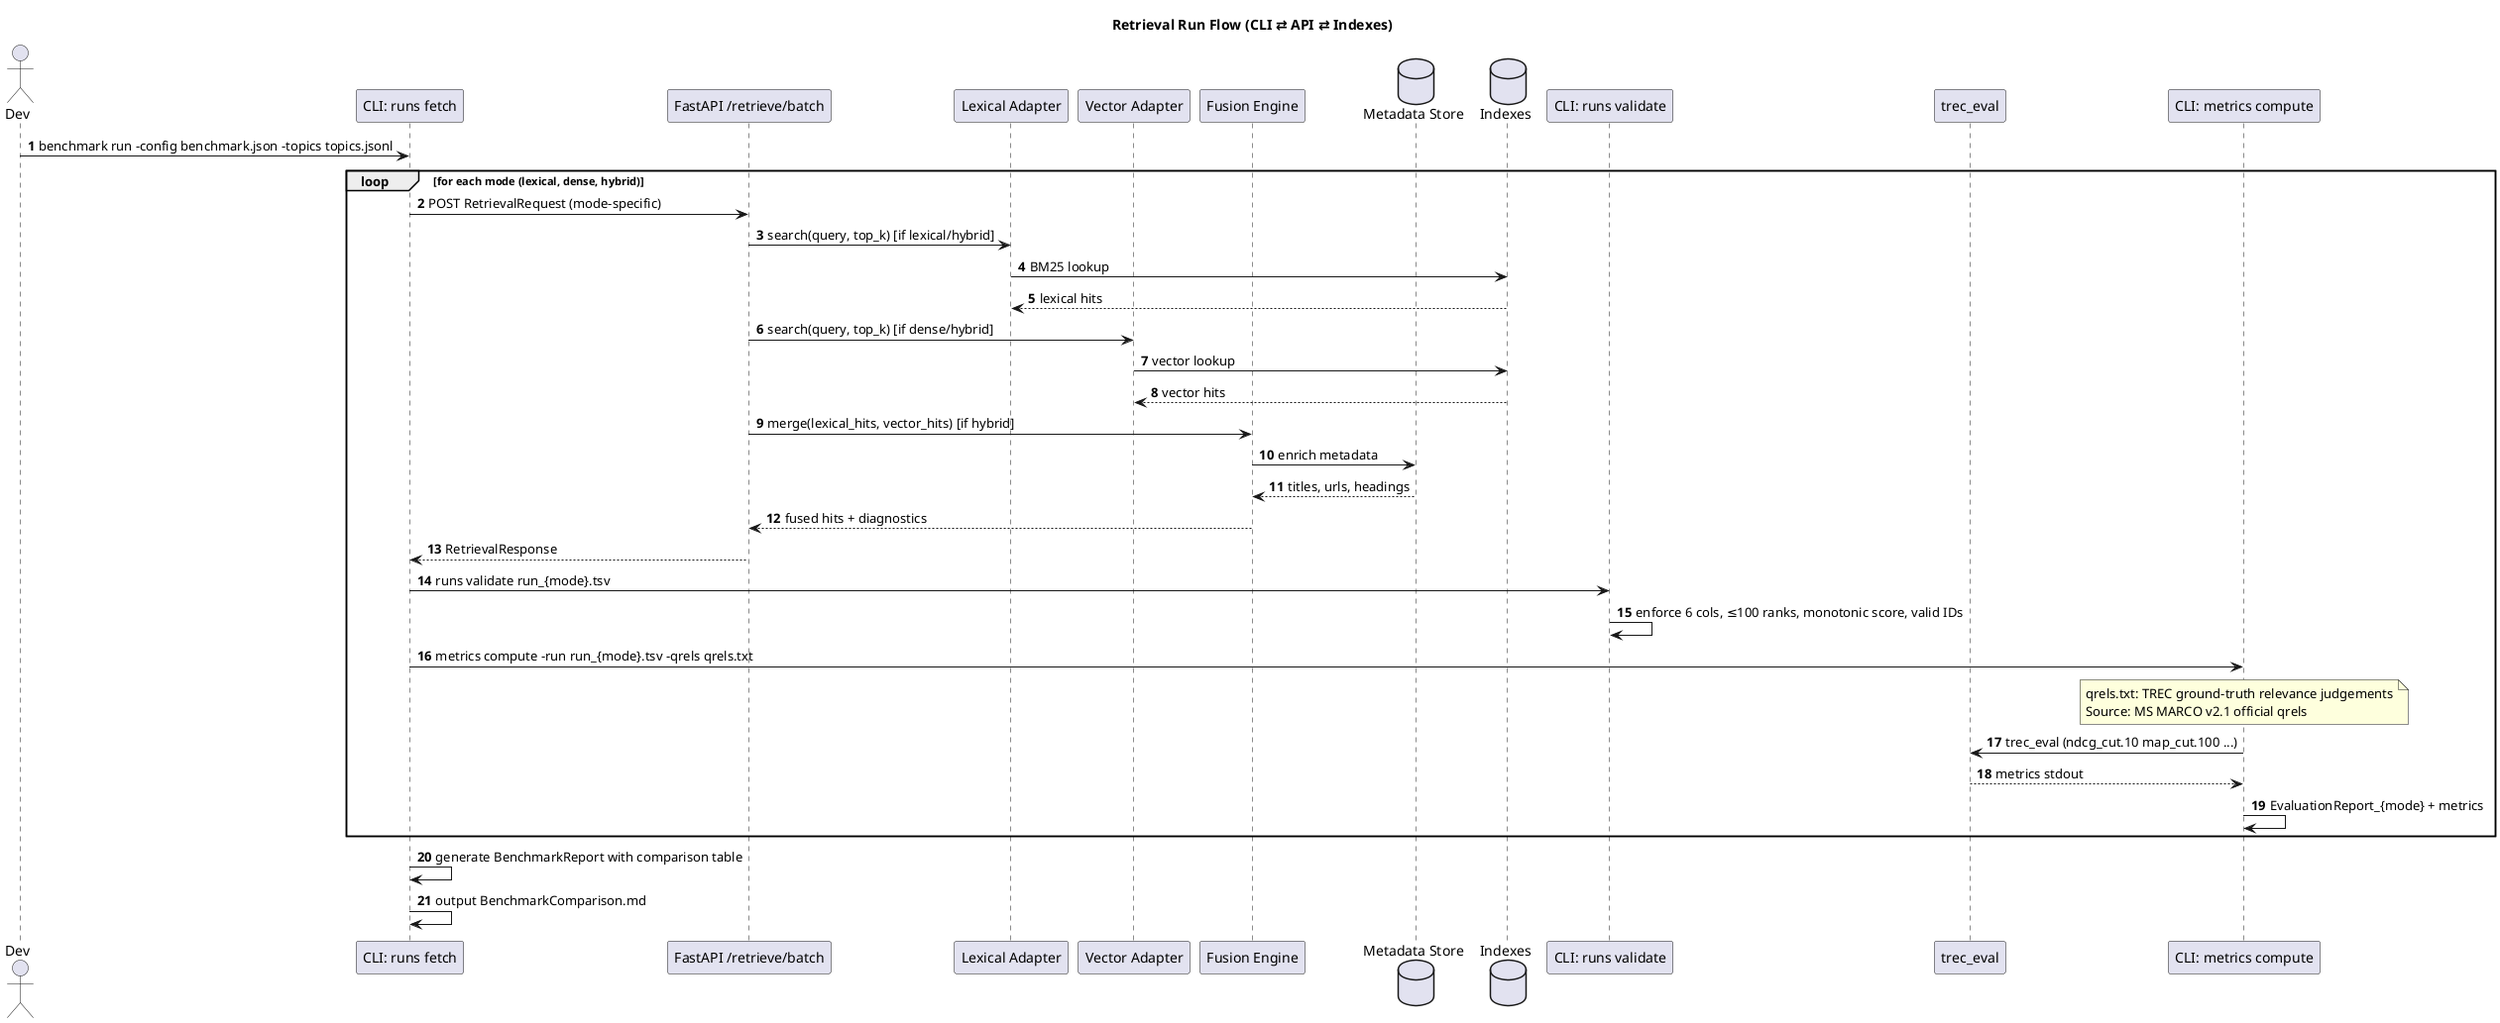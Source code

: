 @startuml
title Retrieval Run Flow (CLI ⇄ API ⇄ Indexes)
autonumber


actor Dev
participant "CLI: runs fetch" as CLI
participant "FastAPI /retrieve/batch" as API
participant "Lexical Adapter" as LEX
participant "Vector Adapter" as VEC
participant "Fusion Engine" as FUSE
database "Metadata Store" as META
database "Indexes" as IDX
participant "CLI: runs validate" as VAL
participant "trec_eval" as TRE
participant "CLI: metrics compute" as MET




Dev -> CLI: benchmark run -config benchmark.json -topics topics.jsonl
loop for each mode (lexical, dense, hybrid)
  CLI -> API: POST RetrievalRequest (mode-specific)
  API -> LEX: search(query, top_k) [if lexical/hybrid]
  LEX -> IDX: BM25 lookup
  IDX --> LEX: lexical hits
  API -> VEC: search(query, top_k) [if dense/hybrid]
  VEC -> IDX: vector lookup
  IDX --> VEC: vector hits
  API -> FUSE: merge(lexical_hits, vector_hits) [if hybrid]
  FUSE -> META: enrich metadata
  META --> FUSE: titles, urls, headings
  FUSE --> API: fused hits + diagnostics
  API --> CLI: RetrievalResponse
  CLI -> VAL: runs validate run_{mode}.tsv
  VAL -> VAL: enforce 6 cols, ≤100 ranks, monotonic score, valid IDs
  CLI -> MET: metrics compute -run run_{mode}.tsv -qrels qrels.txt
  note over MET
    qrels.txt: TREC ground-truth relevance judgements
    Source: MS MARCO v2.1 official qrels
  end note
  MET -> TRE: trec_eval (ndcg_cut.10 map_cut.100 ...)
  TRE --> MET: metrics stdout
  MET -> MET: EvaluationReport_{mode} + metrics
end
CLI -> CLI: generate BenchmarkReport with comparison table
CLI -> CLI: output BenchmarkComparison.md

@enduml

